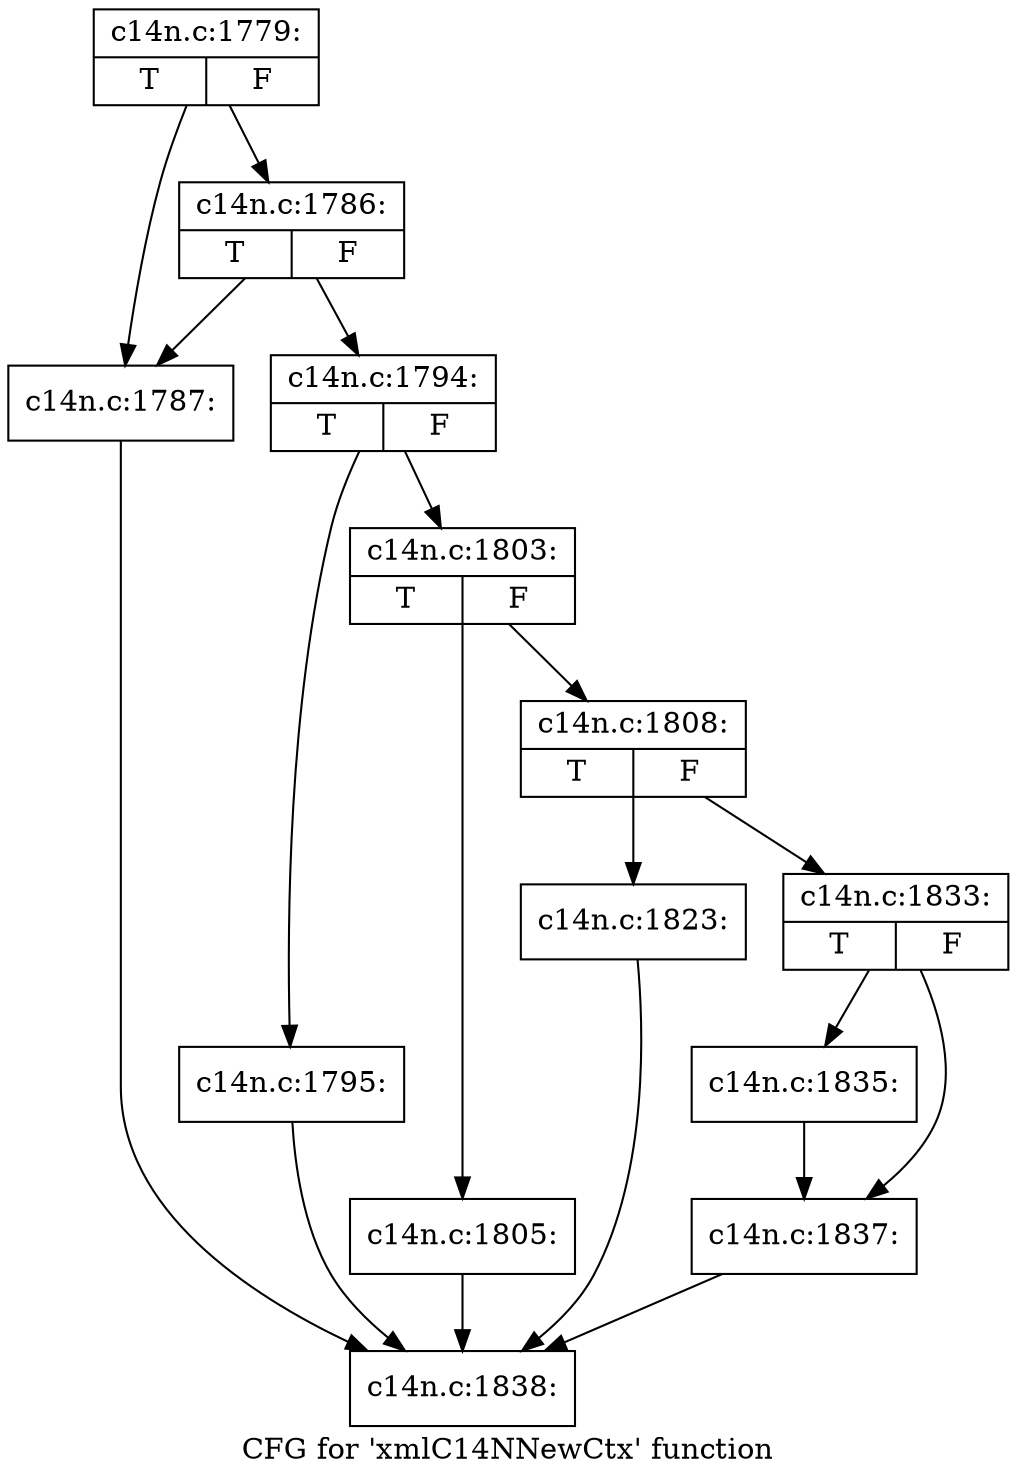 digraph "CFG for 'xmlC14NNewCtx' function" {
	label="CFG for 'xmlC14NNewCtx' function";

	Node0x55fe83bb6550 [shape=record,label="{c14n.c:1779:|{<s0>T|<s1>F}}"];
	Node0x55fe83bb6550 -> Node0x55fe83bb9040;
	Node0x55fe83bb6550 -> Node0x55fe83bb90e0;
	Node0x55fe83bb90e0 [shape=record,label="{c14n.c:1786:|{<s0>T|<s1>F}}"];
	Node0x55fe83bb90e0 -> Node0x55fe83bb9040;
	Node0x55fe83bb90e0 -> Node0x55fe83bb9090;
	Node0x55fe83bb9040 [shape=record,label="{c14n.c:1787:}"];
	Node0x55fe83bb9040 -> Node0x55fe83bb65a0;
	Node0x55fe83bb9090 [shape=record,label="{c14n.c:1794:|{<s0>T|<s1>F}}"];
	Node0x55fe83bb9090 -> Node0x55fe83bb9ad0;
	Node0x55fe83bb9090 -> Node0x55fe83bb9b20;
	Node0x55fe83bb9ad0 [shape=record,label="{c14n.c:1795:}"];
	Node0x55fe83bb9ad0 -> Node0x55fe83bb65a0;
	Node0x55fe83bb9b20 [shape=record,label="{c14n.c:1803:|{<s0>T|<s1>F}}"];
	Node0x55fe83bb9b20 -> Node0x55fe83bba8f0;
	Node0x55fe83bb9b20 -> Node0x55fe83bba940;
	Node0x55fe83bba8f0 [shape=record,label="{c14n.c:1805:}"];
	Node0x55fe83bba8f0 -> Node0x55fe83bb65a0;
	Node0x55fe83bba940 [shape=record,label="{c14n.c:1808:|{<s0>T|<s1>F}}"];
	Node0x55fe83bba940 -> Node0x55fe83bbcec0;
	Node0x55fe83bba940 -> Node0x55fe83bbcf10;
	Node0x55fe83bbcec0 [shape=record,label="{c14n.c:1823:}"];
	Node0x55fe83bbcec0 -> Node0x55fe83bb65a0;
	Node0x55fe83bbcf10 [shape=record,label="{c14n.c:1833:|{<s0>T|<s1>F}}"];
	Node0x55fe83bbcf10 -> Node0x55fe83bbddb0;
	Node0x55fe83bbcf10 -> Node0x55fe83bbde00;
	Node0x55fe83bbddb0 [shape=record,label="{c14n.c:1835:}"];
	Node0x55fe83bbddb0 -> Node0x55fe83bbde00;
	Node0x55fe83bbde00 [shape=record,label="{c14n.c:1837:}"];
	Node0x55fe83bbde00 -> Node0x55fe83bb65a0;
	Node0x55fe83bb65a0 [shape=record,label="{c14n.c:1838:}"];
}
